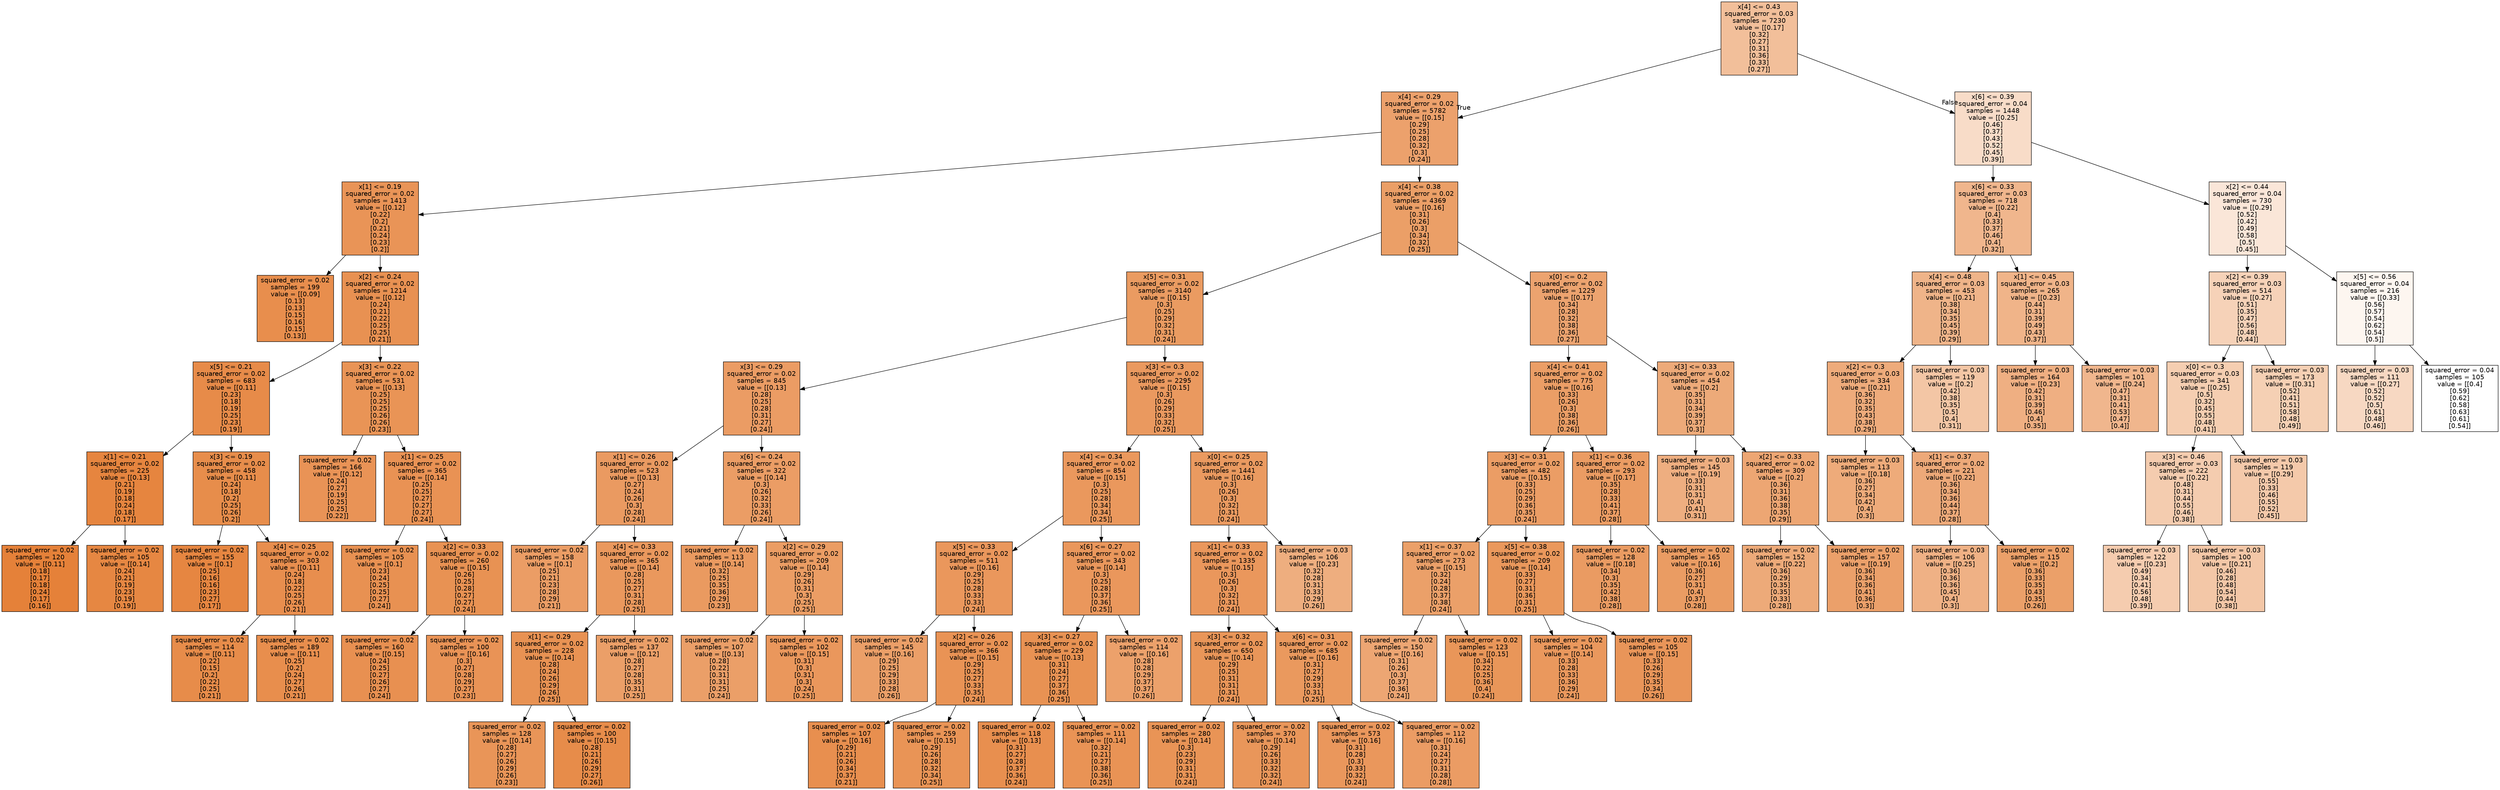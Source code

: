 digraph Tree {
node [shape=box, style="filled", color="black", fontname="helvetica"] ;
edge [fontname="helvetica"] ;
0 [label="x[4] <= 0.43\nsquared_error = 0.03\nsamples = 7230\nvalue = [[0.17]\n[0.32]\n[0.27]\n[0.31]\n[0.36]\n[0.33]\n[0.27]]", fillcolor="#f2bf9a"] ;
1 [label="x[4] <= 0.29\nsquared_error = 0.02\nsamples = 5782\nvalue = [[0.15]\n[0.29]\n[0.25]\n[0.28]\n[0.32]\n[0.3]\n[0.24]]", fillcolor="#eca16c"] ;
0 -> 1 [labeldistance=2.5, labelangle=45, headlabel="True"] ;
2 [label="x[1] <= 0.19\nsquared_error = 0.02\nsamples = 1413\nvalue = [[0.12]\n[0.22]\n[0.2]\n[0.21]\n[0.24]\n[0.23]\n[0.2]]", fillcolor="#e99457"] ;
1 -> 2 ;
3 [label="squared_error = 0.02\nsamples = 199\nvalue = [[0.09]\n[0.13]\n[0.13]\n[0.15]\n[0.16]\n[0.15]\n[0.13]]", fillcolor="#e88e4d"] ;
2 -> 3 ;
4 [label="x[2] <= 0.24\nsquared_error = 0.02\nsamples = 1214\nvalue = [[0.12]\n[0.24]\n[0.21]\n[0.22]\n[0.25]\n[0.25]\n[0.21]]", fillcolor="#e89152"] ;
2 -> 4 ;
5 [label="x[5] <= 0.21\nsquared_error = 0.02\nsamples = 683\nvalue = [[0.11]\n[0.23]\n[0.18]\n[0.19]\n[0.25]\n[0.23]\n[0.19]]", fillcolor="#e78b49"] ;
4 -> 5 ;
6 [label="x[1] <= 0.21\nsquared_error = 0.02\nsamples = 225\nvalue = [[0.13]\n[0.21]\n[0.19]\n[0.18]\n[0.24]\n[0.18]\n[0.17]]", fillcolor="#e6853f"] ;
5 -> 6 ;
7 [label="squared_error = 0.02\nsamples = 120\nvalue = [[0.11]\n[0.18]\n[0.17]\n[0.18]\n[0.24]\n[0.17]\n[0.16]]", fillcolor="#e58139"] ;
6 -> 7 ;
8 [label="squared_error = 0.02\nsamples = 105\nvalue = [[0.14]\n[0.24]\n[0.21]\n[0.19]\n[0.23]\n[0.19]\n[0.19]]", fillcolor="#e68742"] ;
6 -> 8 ;
9 [label="x[3] <= 0.19\nsquared_error = 0.02\nsamples = 458\nvalue = [[0.11]\n[0.24]\n[0.18]\n[0.2]\n[0.25]\n[0.26]\n[0.2]]", fillcolor="#e78d4b"] ;
5 -> 9 ;
10 [label="squared_error = 0.02\nsamples = 155\nvalue = [[0.1]\n[0.25]\n[0.16]\n[0.16]\n[0.23]\n[0.27]\n[0.17]]", fillcolor="#e68641"] ;
9 -> 10 ;
11 [label="x[4] <= 0.25\nsquared_error = 0.02\nsamples = 303\nvalue = [[0.11]\n[0.24]\n[0.18]\n[0.22]\n[0.25]\n[0.26]\n[0.21]]", fillcolor="#e88e4e"] ;
9 -> 11 ;
12 [label="squared_error = 0.02\nsamples = 114\nvalue = [[0.11]\n[0.22]\n[0.15]\n[0.2]\n[0.22]\n[0.25]\n[0.21]]", fillcolor="#e78c4a"] ;
11 -> 12 ;
13 [label="squared_error = 0.02\nsamples = 189\nvalue = [[0.11]\n[0.25]\n[0.2]\n[0.24]\n[0.27]\n[0.26]\n[0.21]]", fillcolor="#e88e4d"] ;
11 -> 13 ;
14 [label="x[3] <= 0.22\nsquared_error = 0.02\nsamples = 531\nvalue = [[0.13]\n[0.25]\n[0.25]\n[0.25]\n[0.26]\n[0.26]\n[0.23]]", fillcolor="#e99456"] ;
4 -> 14 ;
15 [label="squared_error = 0.02\nsamples = 166\nvalue = [[0.12]\n[0.24]\n[0.27]\n[0.19]\n[0.25]\n[0.25]\n[0.22]]", fillcolor="#e99356"] ;
14 -> 15 ;
16 [label="x[1] <= 0.25\nsquared_error = 0.02\nsamples = 365\nvalue = [[0.14]\n[0.25]\n[0.25]\n[0.27]\n[0.27]\n[0.27]\n[0.24]]", fillcolor="#e99254"] ;
14 -> 16 ;
17 [label="squared_error = 0.02\nsamples = 105\nvalue = [[0.1]\n[0.23]\n[0.24]\n[0.25]\n[0.25]\n[0.27]\n[0.24]]", fillcolor="#e89152"] ;
16 -> 17 ;
18 [label="x[2] <= 0.33\nsquared_error = 0.02\nsamples = 260\nvalue = [[0.15]\n[0.26]\n[0.25]\n[0.28]\n[0.27]\n[0.27]\n[0.24]]", fillcolor="#e89253"] ;
16 -> 18 ;
19 [label="squared_error = 0.02\nsamples = 160\nvalue = [[0.15]\n[0.24]\n[0.25]\n[0.27]\n[0.26]\n[0.27]\n[0.24]]", fillcolor="#e89051"] ;
18 -> 19 ;
20 [label="squared_error = 0.02\nsamples = 100\nvalue = [[0.16]\n[0.3]\n[0.27]\n[0.28]\n[0.29]\n[0.27]\n[0.23]]", fillcolor="#e99356"] ;
18 -> 20 ;
21 [label="x[4] <= 0.38\nsquared_error = 0.02\nsamples = 4369\nvalue = [[0.16]\n[0.31]\n[0.26]\n[0.3]\n[0.34]\n[0.32]\n[0.25]]", fillcolor="#eb9f67"] ;
1 -> 21 ;
22 [label="x[5] <= 0.31\nsquared_error = 0.02\nsamples = 3140\nvalue = [[0.15]\n[0.3]\n[0.25]\n[0.29]\n[0.32]\n[0.31]\n[0.24]]", fillcolor="#ea9b61"] ;
21 -> 22 ;
23 [label="x[3] <= 0.29\nsquared_error = 0.02\nsamples = 845\nvalue = [[0.13]\n[0.28]\n[0.25]\n[0.28]\n[0.31]\n[0.27]\n[0.24]]", fillcolor="#eb9c64"] ;
22 -> 23 ;
24 [label="x[1] <= 0.26\nsquared_error = 0.02\nsamples = 523\nvalue = [[0.13]\n[0.27]\n[0.24]\n[0.26]\n[0.3]\n[0.28]\n[0.24]]", fillcolor="#ea9a61"] ;
23 -> 24 ;
25 [label="squared_error = 0.02\nsamples = 158\nvalue = [[0.1]\n[0.25]\n[0.21]\n[0.23]\n[0.28]\n[0.29]\n[0.21]]", fillcolor="#eb9d65"] ;
24 -> 25 ;
26 [label="x[4] <= 0.33\nsquared_error = 0.02\nsamples = 365\nvalue = [[0.14]\n[0.28]\n[0.25]\n[0.27]\n[0.31]\n[0.28]\n[0.25]]", fillcolor="#ea985d"] ;
24 -> 26 ;
27 [label="x[1] <= 0.29\nsquared_error = 0.02\nsamples = 228\nvalue = [[0.14]\n[0.28]\n[0.24]\n[0.26]\n[0.29]\n[0.26]\n[0.25]]", fillcolor="#e89253"] ;
26 -> 27 ;
28 [label="squared_error = 0.02\nsamples = 128\nvalue = [[0.14]\n[0.28]\n[0.27]\n[0.26]\n[0.29]\n[0.26]\n[0.23]]", fillcolor="#e99558"] ;
27 -> 28 ;
29 [label="squared_error = 0.02\nsamples = 100\nvalue = [[0.15]\n[0.28]\n[0.21]\n[0.26]\n[0.29]\n[0.27]\n[0.26]]", fillcolor="#e78c4a"] ;
27 -> 29 ;
30 [label="squared_error = 0.02\nsamples = 137\nvalue = [[0.12]\n[0.28]\n[0.27]\n[0.28]\n[0.35]\n[0.31]\n[0.25]]", fillcolor="#eb9f68"] ;
26 -> 30 ;
31 [label="x[6] <= 0.24\nsquared_error = 0.02\nsamples = 322\nvalue = [[0.14]\n[0.3]\n[0.26]\n[0.32]\n[0.33]\n[0.26]\n[0.24]]", fillcolor="#eb9d65"] ;
23 -> 31 ;
32 [label="squared_error = 0.02\nsamples = 113\nvalue = [[0.14]\n[0.32]\n[0.25]\n[0.35]\n[0.36]\n[0.29]\n[0.23]]", fillcolor="#ea9a60"] ;
31 -> 32 ;
33 [label="x[2] <= 0.29\nsquared_error = 0.02\nsamples = 209\nvalue = [[0.14]\n[0.29]\n[0.26]\n[0.31]\n[0.3]\n[0.25]\n[0.25]]", fillcolor="#eb9d64"] ;
31 -> 33 ;
34 [label="squared_error = 0.02\nsamples = 107\nvalue = [[0.13]\n[0.28]\n[0.22]\n[0.31]\n[0.31]\n[0.25]\n[0.24]]", fillcolor="#eb9f68"] ;
33 -> 34 ;
35 [label="squared_error = 0.02\nsamples = 102\nvalue = [[0.15]\n[0.31]\n[0.3]\n[0.31]\n[0.3]\n[0.24]\n[0.25]]", fillcolor="#ea975c"] ;
33 -> 35 ;
36 [label="x[3] <= 0.3\nsquared_error = 0.02\nsamples = 2295\nvalue = [[0.15]\n[0.3]\n[0.26]\n[0.29]\n[0.33]\n[0.32]\n[0.25]]", fillcolor="#ea995f"] ;
22 -> 36 ;
37 [label="x[4] <= 0.34\nsquared_error = 0.02\nsamples = 854\nvalue = [[0.15]\n[0.3]\n[0.25]\n[0.28]\n[0.34]\n[0.34]\n[0.25]]", fillcolor="#ea985d"] ;
36 -> 37 ;
38 [label="x[5] <= 0.33\nsquared_error = 0.02\nsamples = 511\nvalue = [[0.16]\n[0.29]\n[0.25]\n[0.28]\n[0.33]\n[0.33]\n[0.24]]", fillcolor="#ea975c"] ;
37 -> 38 ;
39 [label="squared_error = 0.02\nsamples = 145\nvalue = [[0.16]\n[0.29]\n[0.25]\n[0.29]\n[0.33]\n[0.28]\n[0.26]]", fillcolor="#eb9f68"] ;
38 -> 39 ;
40 [label="x[2] <= 0.26\nsquared_error = 0.02\nsamples = 366\nvalue = [[0.15]\n[0.29]\n[0.25]\n[0.27]\n[0.33]\n[0.35]\n[0.24]]", fillcolor="#e99355"] ;
38 -> 40 ;
41 [label="squared_error = 0.02\nsamples = 107\nvalue = [[0.16]\n[0.29]\n[0.21]\n[0.26]\n[0.34]\n[0.37]\n[0.21]]", fillcolor="#e88f4f"] ;
40 -> 41 ;
42 [label="squared_error = 0.02\nsamples = 259\nvalue = [[0.15]\n[0.29]\n[0.26]\n[0.28]\n[0.32]\n[0.34]\n[0.25]]", fillcolor="#e99456"] ;
40 -> 42 ;
43 [label="x[6] <= 0.27\nsquared_error = 0.02\nsamples = 343\nvalue = [[0.14]\n[0.3]\n[0.25]\n[0.28]\n[0.37]\n[0.36]\n[0.25]]", fillcolor="#ea975c"] ;
37 -> 43 ;
44 [label="x[3] <= 0.27\nsquared_error = 0.02\nsamples = 229\nvalue = [[0.13]\n[0.31]\n[0.24]\n[0.27]\n[0.37]\n[0.36]\n[0.25]]", fillcolor="#e89253"] ;
43 -> 44 ;
45 [label="squared_error = 0.02\nsamples = 118\nvalue = [[0.13]\n[0.31]\n[0.27]\n[0.28]\n[0.37]\n[0.36]\n[0.24]]", fillcolor="#e88f4f"] ;
44 -> 45 ;
46 [label="squared_error = 0.02\nsamples = 111\nvalue = [[0.14]\n[0.32]\n[0.21]\n[0.27]\n[0.38]\n[0.36]\n[0.25]]", fillcolor="#e99355"] ;
44 -> 46 ;
47 [label="squared_error = 0.02\nsamples = 114\nvalue = [[0.16]\n[0.28]\n[0.28]\n[0.29]\n[0.37]\n[0.37]\n[0.26]]", fillcolor="#eca16b"] ;
43 -> 47 ;
48 [label="x[0] <= 0.25\nsquared_error = 0.02\nsamples = 1441\nvalue = [[0.16]\n[0.3]\n[0.26]\n[0.3]\n[0.32]\n[0.31]\n[0.24]]", fillcolor="#ea9a60"] ;
36 -> 48 ;
49 [label="x[1] <= 0.33\nsquared_error = 0.02\nsamples = 1335\nvalue = [[0.15]\n[0.3]\n[0.26]\n[0.3]\n[0.32]\n[0.31]\n[0.24]]", fillcolor="#ea975c"] ;
48 -> 49 ;
50 [label="x[3] <= 0.32\nsquared_error = 0.02\nsamples = 650\nvalue = [[0.14]\n[0.29]\n[0.25]\n[0.31]\n[0.31]\n[0.31]\n[0.24]]", fillcolor="#e99659"] ;
49 -> 50 ;
51 [label="squared_error = 0.02\nsamples = 280\nvalue = [[0.14]\n[0.3]\n[0.23]\n[0.29]\n[0.31]\n[0.31]\n[0.24]]", fillcolor="#e99456"] ;
50 -> 51 ;
52 [label="squared_error = 0.02\nsamples = 370\nvalue = [[0.14]\n[0.29]\n[0.26]\n[0.33]\n[0.32]\n[0.32]\n[0.24]]", fillcolor="#e9965a"] ;
50 -> 52 ;
53 [label="x[6] <= 0.31\nsquared_error = 0.02\nsamples = 685\nvalue = [[0.16]\n[0.31]\n[0.27]\n[0.29]\n[0.33]\n[0.31]\n[0.25]]", fillcolor="#ea995e"] ;
49 -> 53 ;
54 [label="squared_error = 0.02\nsamples = 573\nvalue = [[0.16]\n[0.31]\n[0.28]\n[0.3]\n[0.33]\n[0.32]\n[0.24]]", fillcolor="#ea975c"] ;
53 -> 54 ;
55 [label="squared_error = 0.02\nsamples = 112\nvalue = [[0.16]\n[0.31]\n[0.24]\n[0.27]\n[0.31]\n[0.28]\n[0.28]]", fillcolor="#eb9c64"] ;
53 -> 55 ;
56 [label="squared_error = 0.03\nsamples = 106\nvalue = [[0.23]\n[0.32]\n[0.28]\n[0.31]\n[0.33]\n[0.29]\n[0.26]]", fillcolor="#eeae7f"] ;
48 -> 56 ;
57 [label="x[0] <= 0.2\nsquared_error = 0.02\nsamples = 1229\nvalue = [[0.17]\n[0.34]\n[0.28]\n[0.32]\n[0.38]\n[0.36]\n[0.27]]", fillcolor="#eca36f"] ;
21 -> 57 ;
58 [label="x[4] <= 0.41\nsquared_error = 0.02\nsamples = 775\nvalue = [[0.16]\n[0.33]\n[0.26]\n[0.3]\n[0.38]\n[0.36]\n[0.26]]", fillcolor="#eb9e66"] ;
57 -> 58 ;
59 [label="x[3] <= 0.31\nsquared_error = 0.02\nsamples = 482\nvalue = [[0.15]\n[0.33]\n[0.25]\n[0.29]\n[0.36]\n[0.35]\n[0.24]]", fillcolor="#eb9d65"] ;
58 -> 59 ;
60 [label="x[1] <= 0.37\nsquared_error = 0.02\nsamples = 273\nvalue = [[0.15]\n[0.32]\n[0.24]\n[0.28]\n[0.37]\n[0.38]\n[0.24]]", fillcolor="#eba069"] ;
59 -> 60 ;
61 [label="squared_error = 0.02\nsamples = 150\nvalue = [[0.16]\n[0.31]\n[0.26]\n[0.3]\n[0.37]\n[0.36]\n[0.24]]", fillcolor="#eda673"] ;
60 -> 61 ;
62 [label="squared_error = 0.02\nsamples = 123\nvalue = [[0.15]\n[0.34]\n[0.22]\n[0.25]\n[0.36]\n[0.4]\n[0.24]]", fillcolor="#e99659"] ;
60 -> 62 ;
63 [label="x[5] <= 0.38\nsquared_error = 0.02\nsamples = 209\nvalue = [[0.14]\n[0.33]\n[0.27]\n[0.31]\n[0.36]\n[0.31]\n[0.25]]", fillcolor="#ea985c"] ;
59 -> 63 ;
64 [label="squared_error = 0.02\nsamples = 104\nvalue = [[0.14]\n[0.33]\n[0.28]\n[0.33]\n[0.36]\n[0.29]\n[0.24]]", fillcolor="#ea985d"] ;
63 -> 64 ;
65 [label="squared_error = 0.02\nsamples = 105\nvalue = [[0.15]\n[0.33]\n[0.26]\n[0.29]\n[0.35]\n[0.34]\n[0.26]]", fillcolor="#e99559"] ;
63 -> 65 ;
66 [label="x[1] <= 0.36\nsquared_error = 0.02\nsamples = 293\nvalue = [[0.17]\n[0.35]\n[0.28]\n[0.33]\n[0.41]\n[0.37]\n[0.28]]", fillcolor="#eb9c63"] ;
58 -> 66 ;
67 [label="squared_error = 0.02\nsamples = 128\nvalue = [[0.18]\n[0.34]\n[0.3]\n[0.35]\n[0.42]\n[0.38]\n[0.28]]", fillcolor="#ea9b62"] ;
66 -> 67 ;
68 [label="squared_error = 0.02\nsamples = 165\nvalue = [[0.16]\n[0.36]\n[0.27]\n[0.31]\n[0.4]\n[0.37]\n[0.28]]", fillcolor="#ea9c63"] ;
66 -> 68 ;
69 [label="x[3] <= 0.33\nsquared_error = 0.02\nsamples = 454\nvalue = [[0.2]\n[0.35]\n[0.31]\n[0.34]\n[0.39]\n[0.37]\n[0.3]]", fillcolor="#edaa79"] ;
57 -> 69 ;
70 [label="squared_error = 0.03\nsamples = 145\nvalue = [[0.19]\n[0.33]\n[0.31]\n[0.31]\n[0.4]\n[0.41]\n[0.31]]", fillcolor="#eeae80"] ;
69 -> 70 ;
71 [label="x[2] <= 0.33\nsquared_error = 0.02\nsamples = 309\nvalue = [[0.2]\n[0.36]\n[0.31]\n[0.36]\n[0.38]\n[0.35]\n[0.29]]", fillcolor="#eda673"] ;
69 -> 71 ;
72 [label="squared_error = 0.02\nsamples = 152\nvalue = [[0.22]\n[0.36]\n[0.29]\n[0.35]\n[0.35]\n[0.33]\n[0.28]]", fillcolor="#edaa79"] ;
71 -> 72 ;
73 [label="squared_error = 0.02\nsamples = 157\nvalue = [[0.19]\n[0.36]\n[0.34]\n[0.36]\n[0.41]\n[0.36]\n[0.3]]", fillcolor="#eba06a"] ;
71 -> 73 ;
74 [label="x[6] <= 0.39\nsquared_error = 0.04\nsamples = 1448\nvalue = [[0.25]\n[0.46]\n[0.37]\n[0.43]\n[0.52]\n[0.45]\n[0.39]]", fillcolor="#f8dcc8"] ;
0 -> 74 [labeldistance=2.5, labelangle=-45, headlabel="False"] ;
75 [label="x[6] <= 0.33\nsquared_error = 0.03\nsamples = 718\nvalue = [[0.22]\n[0.4]\n[0.33]\n[0.37]\n[0.46]\n[0.4]\n[0.32]]", fillcolor="#f0b68d"] ;
74 -> 75 ;
76 [label="x[4] <= 0.48\nsquared_error = 0.03\nsamples = 453\nvalue = [[0.21]\n[0.38]\n[0.34]\n[0.35]\n[0.45]\n[0.39]\n[0.29]]", fillcolor="#efb489"] ;
75 -> 76 ;
77 [label="x[2] <= 0.3\nsquared_error = 0.03\nsamples = 334\nvalue = [[0.21]\n[0.36]\n[0.32]\n[0.35]\n[0.43]\n[0.38]\n[0.29]]", fillcolor="#eeab7b"] ;
76 -> 77 ;
78 [label="squared_error = 0.03\nsamples = 113\nvalue = [[0.18]\n[0.36]\n[0.27]\n[0.34]\n[0.42]\n[0.4]\n[0.3]]", fillcolor="#eeab7a"] ;
77 -> 78 ;
79 [label="x[1] <= 0.37\nsquared_error = 0.02\nsamples = 221\nvalue = [[0.22]\n[0.36]\n[0.34]\n[0.36]\n[0.44]\n[0.37]\n[0.28]]", fillcolor="#eda979"] ;
77 -> 79 ;
80 [label="squared_error = 0.03\nsamples = 106\nvalue = [[0.25]\n[0.36]\n[0.36]\n[0.36]\n[0.45]\n[0.4]\n[0.3]]", fillcolor="#efb185"] ;
79 -> 80 ;
81 [label="squared_error = 0.02\nsamples = 115\nvalue = [[0.2]\n[0.36]\n[0.33]\n[0.35]\n[0.43]\n[0.35]\n[0.26]]", fillcolor="#eba069"] ;
79 -> 81 ;
82 [label="squared_error = 0.03\nsamples = 119\nvalue = [[0.2]\n[0.42]\n[0.38]\n[0.35]\n[0.5]\n[0.4]\n[0.31]]", fillcolor="#f3c6a5"] ;
76 -> 82 ;
83 [label="x[1] <= 0.45\nsquared_error = 0.03\nsamples = 265\nvalue = [[0.23]\n[0.44]\n[0.31]\n[0.39]\n[0.49]\n[0.43]\n[0.37]]", fillcolor="#f0b489"] ;
75 -> 83 ;
84 [label="squared_error = 0.03\nsamples = 164\nvalue = [[0.23]\n[0.42]\n[0.31]\n[0.39]\n[0.46]\n[0.4]\n[0.35]]", fillcolor="#efaf82"] ;
83 -> 84 ;
85 [label="squared_error = 0.03\nsamples = 101\nvalue = [[0.24]\n[0.47]\n[0.31]\n[0.41]\n[0.53]\n[0.47]\n[0.4]]", fillcolor="#f0b68d"] ;
83 -> 85 ;
86 [label="x[2] <= 0.44\nsquared_error = 0.04\nsamples = 730\nvalue = [[0.29]\n[0.52]\n[0.42]\n[0.49]\n[0.58]\n[0.5]\n[0.45]]", fillcolor="#fae6d8"] ;
74 -> 86 ;
87 [label="x[2] <= 0.39\nsquared_error = 0.03\nsamples = 514\nvalue = [[0.27]\n[0.51]\n[0.35]\n[0.47]\n[0.56]\n[0.48]\n[0.44]]", fillcolor="#f6d2b8"] ;
86 -> 87 ;
88 [label="x[0] <= 0.3\nsquared_error = 0.03\nsamples = 341\nvalue = [[0.25]\n[0.5]\n[0.32]\n[0.45]\n[0.55]\n[0.48]\n[0.41]]", fillcolor="#f5ceb1"] ;
87 -> 88 ;
89 [label="x[3] <= 0.46\nsquared_error = 0.03\nsamples = 222\nvalue = [[0.22]\n[0.48]\n[0.31]\n[0.44]\n[0.55]\n[0.46]\n[0.38]]", fillcolor="#f4ccaf"] ;
88 -> 89 ;
90 [label="squared_error = 0.03\nsamples = 122\nvalue = [[0.23]\n[0.49]\n[0.34]\n[0.41]\n[0.56]\n[0.48]\n[0.39]]", fillcolor="#f5ccaf"] ;
89 -> 90 ;
91 [label="squared_error = 0.03\nsamples = 100\nvalue = [[0.21]\n[0.46]\n[0.28]\n[0.48]\n[0.54]\n[0.44]\n[0.38]]", fillcolor="#f3c7a7"] ;
89 -> 91 ;
92 [label="squared_error = 0.03\nsamples = 119\nvalue = [[0.29]\n[0.55]\n[0.33]\n[0.46]\n[0.55]\n[0.52]\n[0.45]]", fillcolor="#f4c9aa"] ;
88 -> 92 ;
93 [label="squared_error = 0.03\nsamples = 173\nvalue = [[0.31]\n[0.52]\n[0.41]\n[0.51]\n[0.58]\n[0.48]\n[0.49]]", fillcolor="#f5d0b4"] ;
87 -> 93 ;
94 [label="x[5] <= 0.56\nsquared_error = 0.04\nsamples = 216\nvalue = [[0.33]\n[0.56]\n[0.57]\n[0.54]\n[0.62]\n[0.54]\n[0.5]]", fillcolor="#fdf6f0"] ;
86 -> 94 ;
95 [label="squared_error = 0.03\nsamples = 111\nvalue = [[0.27]\n[0.52]\n[0.52]\n[0.5]\n[0.61]\n[0.48]\n[0.46]]", fillcolor="#f7d8c2"] ;
94 -> 95 ;
96 [label="squared_error = 0.04\nsamples = 105\nvalue = [[0.4]\n[0.59]\n[0.62]\n[0.58]\n[0.63]\n[0.61]\n[0.54]]", fillcolor="#ffffff"] ;
94 -> 96 ;
}
